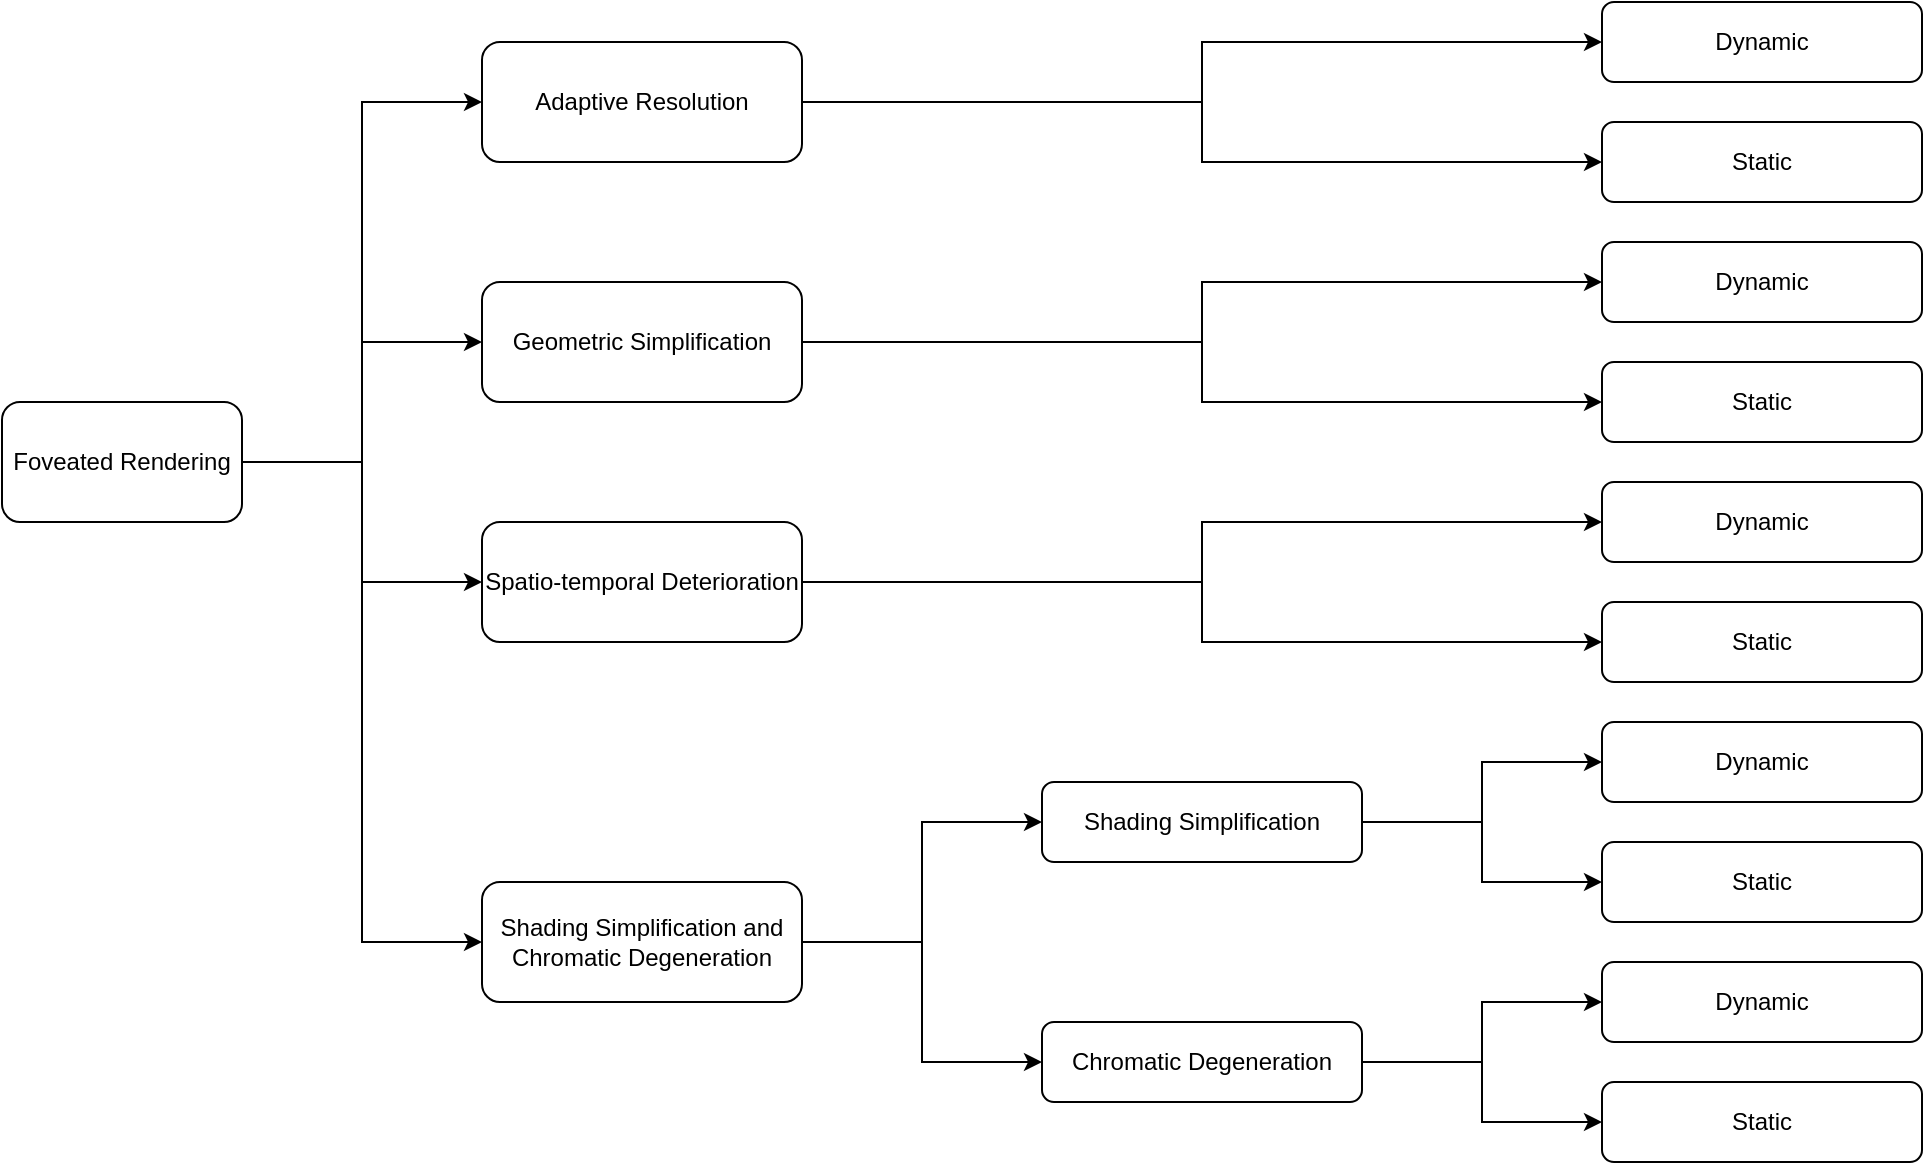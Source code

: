 <mxfile version="24.1.0" type="device">
  <diagram name="Page-1" id="Vn0PTQsJfh3LKHmSEv6I">
    <mxGraphModel dx="2336" dy="1009" grid="1" gridSize="10" guides="1" tooltips="1" connect="1" arrows="1" fold="1" page="1" pageScale="1" pageWidth="827" pageHeight="1169" math="0" shadow="0">
      <root>
        <mxCell id="0" />
        <mxCell id="1" parent="0" />
        <mxCell id="NMXJxCBOayLua3FoHcds-39" style="edgeStyle=orthogonalEdgeStyle;rounded=0;orthogonalLoop=1;jettySize=auto;html=1;exitX=1;exitY=0.5;exitDx=0;exitDy=0;entryX=0;entryY=0.5;entryDx=0;entryDy=0;" edge="1" parent="1" source="NMXJxCBOayLua3FoHcds-3" target="NMXJxCBOayLua3FoHcds-16">
          <mxGeometry relative="1" as="geometry" />
        </mxCell>
        <mxCell id="NMXJxCBOayLua3FoHcds-40" style="edgeStyle=orthogonalEdgeStyle;rounded=0;orthogonalLoop=1;jettySize=auto;html=1;exitX=1;exitY=0.5;exitDx=0;exitDy=0;entryX=0;entryY=0.5;entryDx=0;entryDy=0;" edge="1" parent="1" source="NMXJxCBOayLua3FoHcds-3" target="NMXJxCBOayLua3FoHcds-17">
          <mxGeometry relative="1" as="geometry" />
        </mxCell>
        <mxCell id="NMXJxCBOayLua3FoHcds-9" value="" style="group" vertex="1" connectable="0" parent="1">
          <mxGeometry x="40" y="80" width="280" height="500" as="geometry" />
        </mxCell>
        <mxCell id="NMXJxCBOayLua3FoHcds-3" value="Shading Simplification and Chromatic Degeneration" style="rounded=1;whiteSpace=wrap;html=1;" vertex="1" parent="NMXJxCBOayLua3FoHcds-9">
          <mxGeometry x="-120" y="440" width="160" height="60" as="geometry" />
        </mxCell>
        <mxCell id="NMXJxCBOayLua3FoHcds-4" value="Adaptive Resolution" style="rounded=1;whiteSpace=wrap;html=1;" vertex="1" parent="NMXJxCBOayLua3FoHcds-9">
          <mxGeometry x="-120" y="20" width="160" height="60" as="geometry" />
        </mxCell>
        <mxCell id="NMXJxCBOayLua3FoHcds-2" value="Geometric Simplification" style="rounded=1;whiteSpace=wrap;html=1;" vertex="1" parent="NMXJxCBOayLua3FoHcds-9">
          <mxGeometry x="-120" y="140" width="160" height="60" as="geometry" />
        </mxCell>
        <mxCell id="NMXJxCBOayLua3FoHcds-5" value="Spatio-temporal Deterioration" style="rounded=1;whiteSpace=wrap;html=1;" vertex="1" parent="NMXJxCBOayLua3FoHcds-9">
          <mxGeometry x="-120" y="260" width="160" height="60" as="geometry" />
        </mxCell>
        <mxCell id="NMXJxCBOayLua3FoHcds-22" value="" style="group" vertex="1" connectable="0" parent="1">
          <mxGeometry x="240" y="560" width="400" height="100" as="geometry" />
        </mxCell>
        <mxCell id="NMXJxCBOayLua3FoHcds-37" style="edgeStyle=orthogonalEdgeStyle;rounded=0;orthogonalLoop=1;jettySize=auto;html=1;exitX=1;exitY=0.5;exitDx=0;exitDy=0;entryX=0;entryY=0.5;entryDx=0;entryDy=0;" edge="1" parent="NMXJxCBOayLua3FoHcds-22" source="NMXJxCBOayLua3FoHcds-17" target="NMXJxCBOayLua3FoHcds-20">
          <mxGeometry relative="1" as="geometry" />
        </mxCell>
        <mxCell id="NMXJxCBOayLua3FoHcds-38" style="edgeStyle=orthogonalEdgeStyle;rounded=0;orthogonalLoop=1;jettySize=auto;html=1;exitX=1;exitY=0.5;exitDx=0;exitDy=0;entryX=0;entryY=0.5;entryDx=0;entryDy=0;" edge="1" parent="NMXJxCBOayLua3FoHcds-22" source="NMXJxCBOayLua3FoHcds-17" target="NMXJxCBOayLua3FoHcds-21">
          <mxGeometry relative="1" as="geometry" />
        </mxCell>
        <mxCell id="NMXJxCBOayLua3FoHcds-17" value="Chromatic Degeneration" style="rounded=1;whiteSpace=wrap;html=1;" vertex="1" parent="NMXJxCBOayLua3FoHcds-22">
          <mxGeometry x="-40" y="30" width="160" height="40" as="geometry" />
        </mxCell>
        <mxCell id="NMXJxCBOayLua3FoHcds-20" value="Dynamic" style="rounded=1;whiteSpace=wrap;html=1;" vertex="1" parent="NMXJxCBOayLua3FoHcds-22">
          <mxGeometry x="240" width="160" height="40" as="geometry" />
        </mxCell>
        <mxCell id="NMXJxCBOayLua3FoHcds-21" value="Static" style="rounded=1;whiteSpace=wrap;html=1;" vertex="1" parent="NMXJxCBOayLua3FoHcds-22">
          <mxGeometry x="240" y="60" width="160" height="40" as="geometry" />
        </mxCell>
        <mxCell id="NMXJxCBOayLua3FoHcds-23" value="" style="group" vertex="1" connectable="0" parent="1">
          <mxGeometry x="240" y="440" width="400" height="100" as="geometry" />
        </mxCell>
        <mxCell id="NMXJxCBOayLua3FoHcds-35" style="edgeStyle=orthogonalEdgeStyle;rounded=0;orthogonalLoop=1;jettySize=auto;html=1;exitX=1;exitY=0.5;exitDx=0;exitDy=0;entryX=0;entryY=0.5;entryDx=0;entryDy=0;" edge="1" parent="NMXJxCBOayLua3FoHcds-23" source="NMXJxCBOayLua3FoHcds-16" target="NMXJxCBOayLua3FoHcds-18">
          <mxGeometry relative="1" as="geometry" />
        </mxCell>
        <mxCell id="NMXJxCBOayLua3FoHcds-36" style="edgeStyle=orthogonalEdgeStyle;rounded=0;orthogonalLoop=1;jettySize=auto;html=1;exitX=1;exitY=0.5;exitDx=0;exitDy=0;entryX=0;entryY=0.5;entryDx=0;entryDy=0;" edge="1" parent="NMXJxCBOayLua3FoHcds-23" source="NMXJxCBOayLua3FoHcds-16" target="NMXJxCBOayLua3FoHcds-19">
          <mxGeometry relative="1" as="geometry" />
        </mxCell>
        <mxCell id="NMXJxCBOayLua3FoHcds-16" value="Shading Simplification" style="rounded=1;whiteSpace=wrap;html=1;" vertex="1" parent="NMXJxCBOayLua3FoHcds-23">
          <mxGeometry x="-40" y="30" width="160" height="40" as="geometry" />
        </mxCell>
        <mxCell id="NMXJxCBOayLua3FoHcds-18" value="Dynamic" style="rounded=1;whiteSpace=wrap;html=1;" vertex="1" parent="NMXJxCBOayLua3FoHcds-23">
          <mxGeometry x="240" width="160" height="40" as="geometry" />
        </mxCell>
        <mxCell id="NMXJxCBOayLua3FoHcds-19" value="Static" style="rounded=1;whiteSpace=wrap;html=1;" vertex="1" parent="NMXJxCBOayLua3FoHcds-23">
          <mxGeometry x="240" y="60" width="160" height="40" as="geometry" />
        </mxCell>
        <mxCell id="NMXJxCBOayLua3FoHcds-6" value="Dynamic" style="rounded=1;whiteSpace=wrap;html=1;" vertex="1" parent="1">
          <mxGeometry x="480" y="80" width="160" height="40" as="geometry" />
        </mxCell>
        <mxCell id="NMXJxCBOayLua3FoHcds-7" value="Static" style="rounded=1;whiteSpace=wrap;html=1;" vertex="1" parent="1">
          <mxGeometry x="480" y="140" width="160" height="40" as="geometry" />
        </mxCell>
        <mxCell id="NMXJxCBOayLua3FoHcds-10" value="Dynamic" style="rounded=1;whiteSpace=wrap;html=1;" vertex="1" parent="1">
          <mxGeometry x="480" y="200" width="160" height="40" as="geometry" />
        </mxCell>
        <mxCell id="NMXJxCBOayLua3FoHcds-11" value="Static" style="rounded=1;whiteSpace=wrap;html=1;" vertex="1" parent="1">
          <mxGeometry x="480" y="260" width="160" height="40" as="geometry" />
        </mxCell>
        <mxCell id="NMXJxCBOayLua3FoHcds-13" value="Dynamic" style="rounded=1;whiteSpace=wrap;html=1;" vertex="1" parent="1">
          <mxGeometry x="480" y="320" width="160" height="40" as="geometry" />
        </mxCell>
        <mxCell id="NMXJxCBOayLua3FoHcds-14" value="Static" style="rounded=1;whiteSpace=wrap;html=1;" vertex="1" parent="1">
          <mxGeometry x="480" y="380" width="160" height="40" as="geometry" />
        </mxCell>
        <mxCell id="NMXJxCBOayLua3FoHcds-29" style="edgeStyle=orthogonalEdgeStyle;rounded=0;orthogonalLoop=1;jettySize=auto;html=1;exitX=1;exitY=0.5;exitDx=0;exitDy=0;entryX=0;entryY=0.5;entryDx=0;entryDy=0;" edge="1" parent="1" source="NMXJxCBOayLua3FoHcds-4" target="NMXJxCBOayLua3FoHcds-6">
          <mxGeometry relative="1" as="geometry" />
        </mxCell>
        <mxCell id="NMXJxCBOayLua3FoHcds-30" style="edgeStyle=orthogonalEdgeStyle;rounded=0;orthogonalLoop=1;jettySize=auto;html=1;exitX=1;exitY=0.5;exitDx=0;exitDy=0;entryX=0;entryY=0.5;entryDx=0;entryDy=0;" edge="1" parent="1" source="NMXJxCBOayLua3FoHcds-4" target="NMXJxCBOayLua3FoHcds-7">
          <mxGeometry relative="1" as="geometry" />
        </mxCell>
        <mxCell id="NMXJxCBOayLua3FoHcds-31" style="edgeStyle=orthogonalEdgeStyle;rounded=0;orthogonalLoop=1;jettySize=auto;html=1;exitX=1;exitY=0.5;exitDx=0;exitDy=0;entryX=0;entryY=0.5;entryDx=0;entryDy=0;" edge="1" parent="1" source="NMXJxCBOayLua3FoHcds-2" target="NMXJxCBOayLua3FoHcds-10">
          <mxGeometry relative="1" as="geometry" />
        </mxCell>
        <mxCell id="NMXJxCBOayLua3FoHcds-32" style="edgeStyle=orthogonalEdgeStyle;rounded=0;orthogonalLoop=1;jettySize=auto;html=1;exitX=1;exitY=0.5;exitDx=0;exitDy=0;entryX=0;entryY=0.5;entryDx=0;entryDy=0;" edge="1" parent="1" source="NMXJxCBOayLua3FoHcds-2" target="NMXJxCBOayLua3FoHcds-11">
          <mxGeometry relative="1" as="geometry" />
        </mxCell>
        <mxCell id="NMXJxCBOayLua3FoHcds-33" style="edgeStyle=orthogonalEdgeStyle;rounded=0;orthogonalLoop=1;jettySize=auto;html=1;exitX=1;exitY=0.5;exitDx=0;exitDy=0;entryX=0;entryY=0.5;entryDx=0;entryDy=0;" edge="1" parent="1" source="NMXJxCBOayLua3FoHcds-5" target="NMXJxCBOayLua3FoHcds-13">
          <mxGeometry relative="1" as="geometry" />
        </mxCell>
        <mxCell id="NMXJxCBOayLua3FoHcds-34" style="edgeStyle=orthogonalEdgeStyle;rounded=0;orthogonalLoop=1;jettySize=auto;html=1;exitX=1;exitY=0.5;exitDx=0;exitDy=0;entryX=0;entryY=0.5;entryDx=0;entryDy=0;" edge="1" parent="1" source="NMXJxCBOayLua3FoHcds-5" target="NMXJxCBOayLua3FoHcds-14">
          <mxGeometry relative="1" as="geometry" />
        </mxCell>
        <mxCell id="NMXJxCBOayLua3FoHcds-1" value="Foveated Rendering" style="rounded=1;whiteSpace=wrap;html=1;" vertex="1" parent="1">
          <mxGeometry x="-320" y="280" width="120" height="60" as="geometry" />
        </mxCell>
        <mxCell id="NMXJxCBOayLua3FoHcds-25" style="edgeStyle=orthogonalEdgeStyle;rounded=0;orthogonalLoop=1;jettySize=auto;html=1;exitX=1;exitY=0.5;exitDx=0;exitDy=0;entryX=0;entryY=0.5;entryDx=0;entryDy=0;" edge="1" parent="1" source="NMXJxCBOayLua3FoHcds-1" target="NMXJxCBOayLua3FoHcds-4">
          <mxGeometry relative="1" as="geometry" />
        </mxCell>
        <mxCell id="NMXJxCBOayLua3FoHcds-26" style="edgeStyle=orthogonalEdgeStyle;rounded=0;orthogonalLoop=1;jettySize=auto;html=1;exitX=1;exitY=0.5;exitDx=0;exitDy=0;entryX=0;entryY=0.5;entryDx=0;entryDy=0;" edge="1" parent="1" source="NMXJxCBOayLua3FoHcds-1" target="NMXJxCBOayLua3FoHcds-2">
          <mxGeometry relative="1" as="geometry" />
        </mxCell>
        <mxCell id="NMXJxCBOayLua3FoHcds-27" style="edgeStyle=orthogonalEdgeStyle;rounded=0;orthogonalLoop=1;jettySize=auto;html=1;exitX=1;exitY=0.5;exitDx=0;exitDy=0;entryX=0;entryY=0.5;entryDx=0;entryDy=0;" edge="1" parent="1" source="NMXJxCBOayLua3FoHcds-1" target="NMXJxCBOayLua3FoHcds-5">
          <mxGeometry relative="1" as="geometry" />
        </mxCell>
        <mxCell id="NMXJxCBOayLua3FoHcds-28" style="edgeStyle=orthogonalEdgeStyle;rounded=0;orthogonalLoop=1;jettySize=auto;html=1;exitX=1;exitY=0.5;exitDx=0;exitDy=0;entryX=0;entryY=0.5;entryDx=0;entryDy=0;" edge="1" parent="1" source="NMXJxCBOayLua3FoHcds-1" target="NMXJxCBOayLua3FoHcds-3">
          <mxGeometry relative="1" as="geometry" />
        </mxCell>
      </root>
    </mxGraphModel>
  </diagram>
</mxfile>
